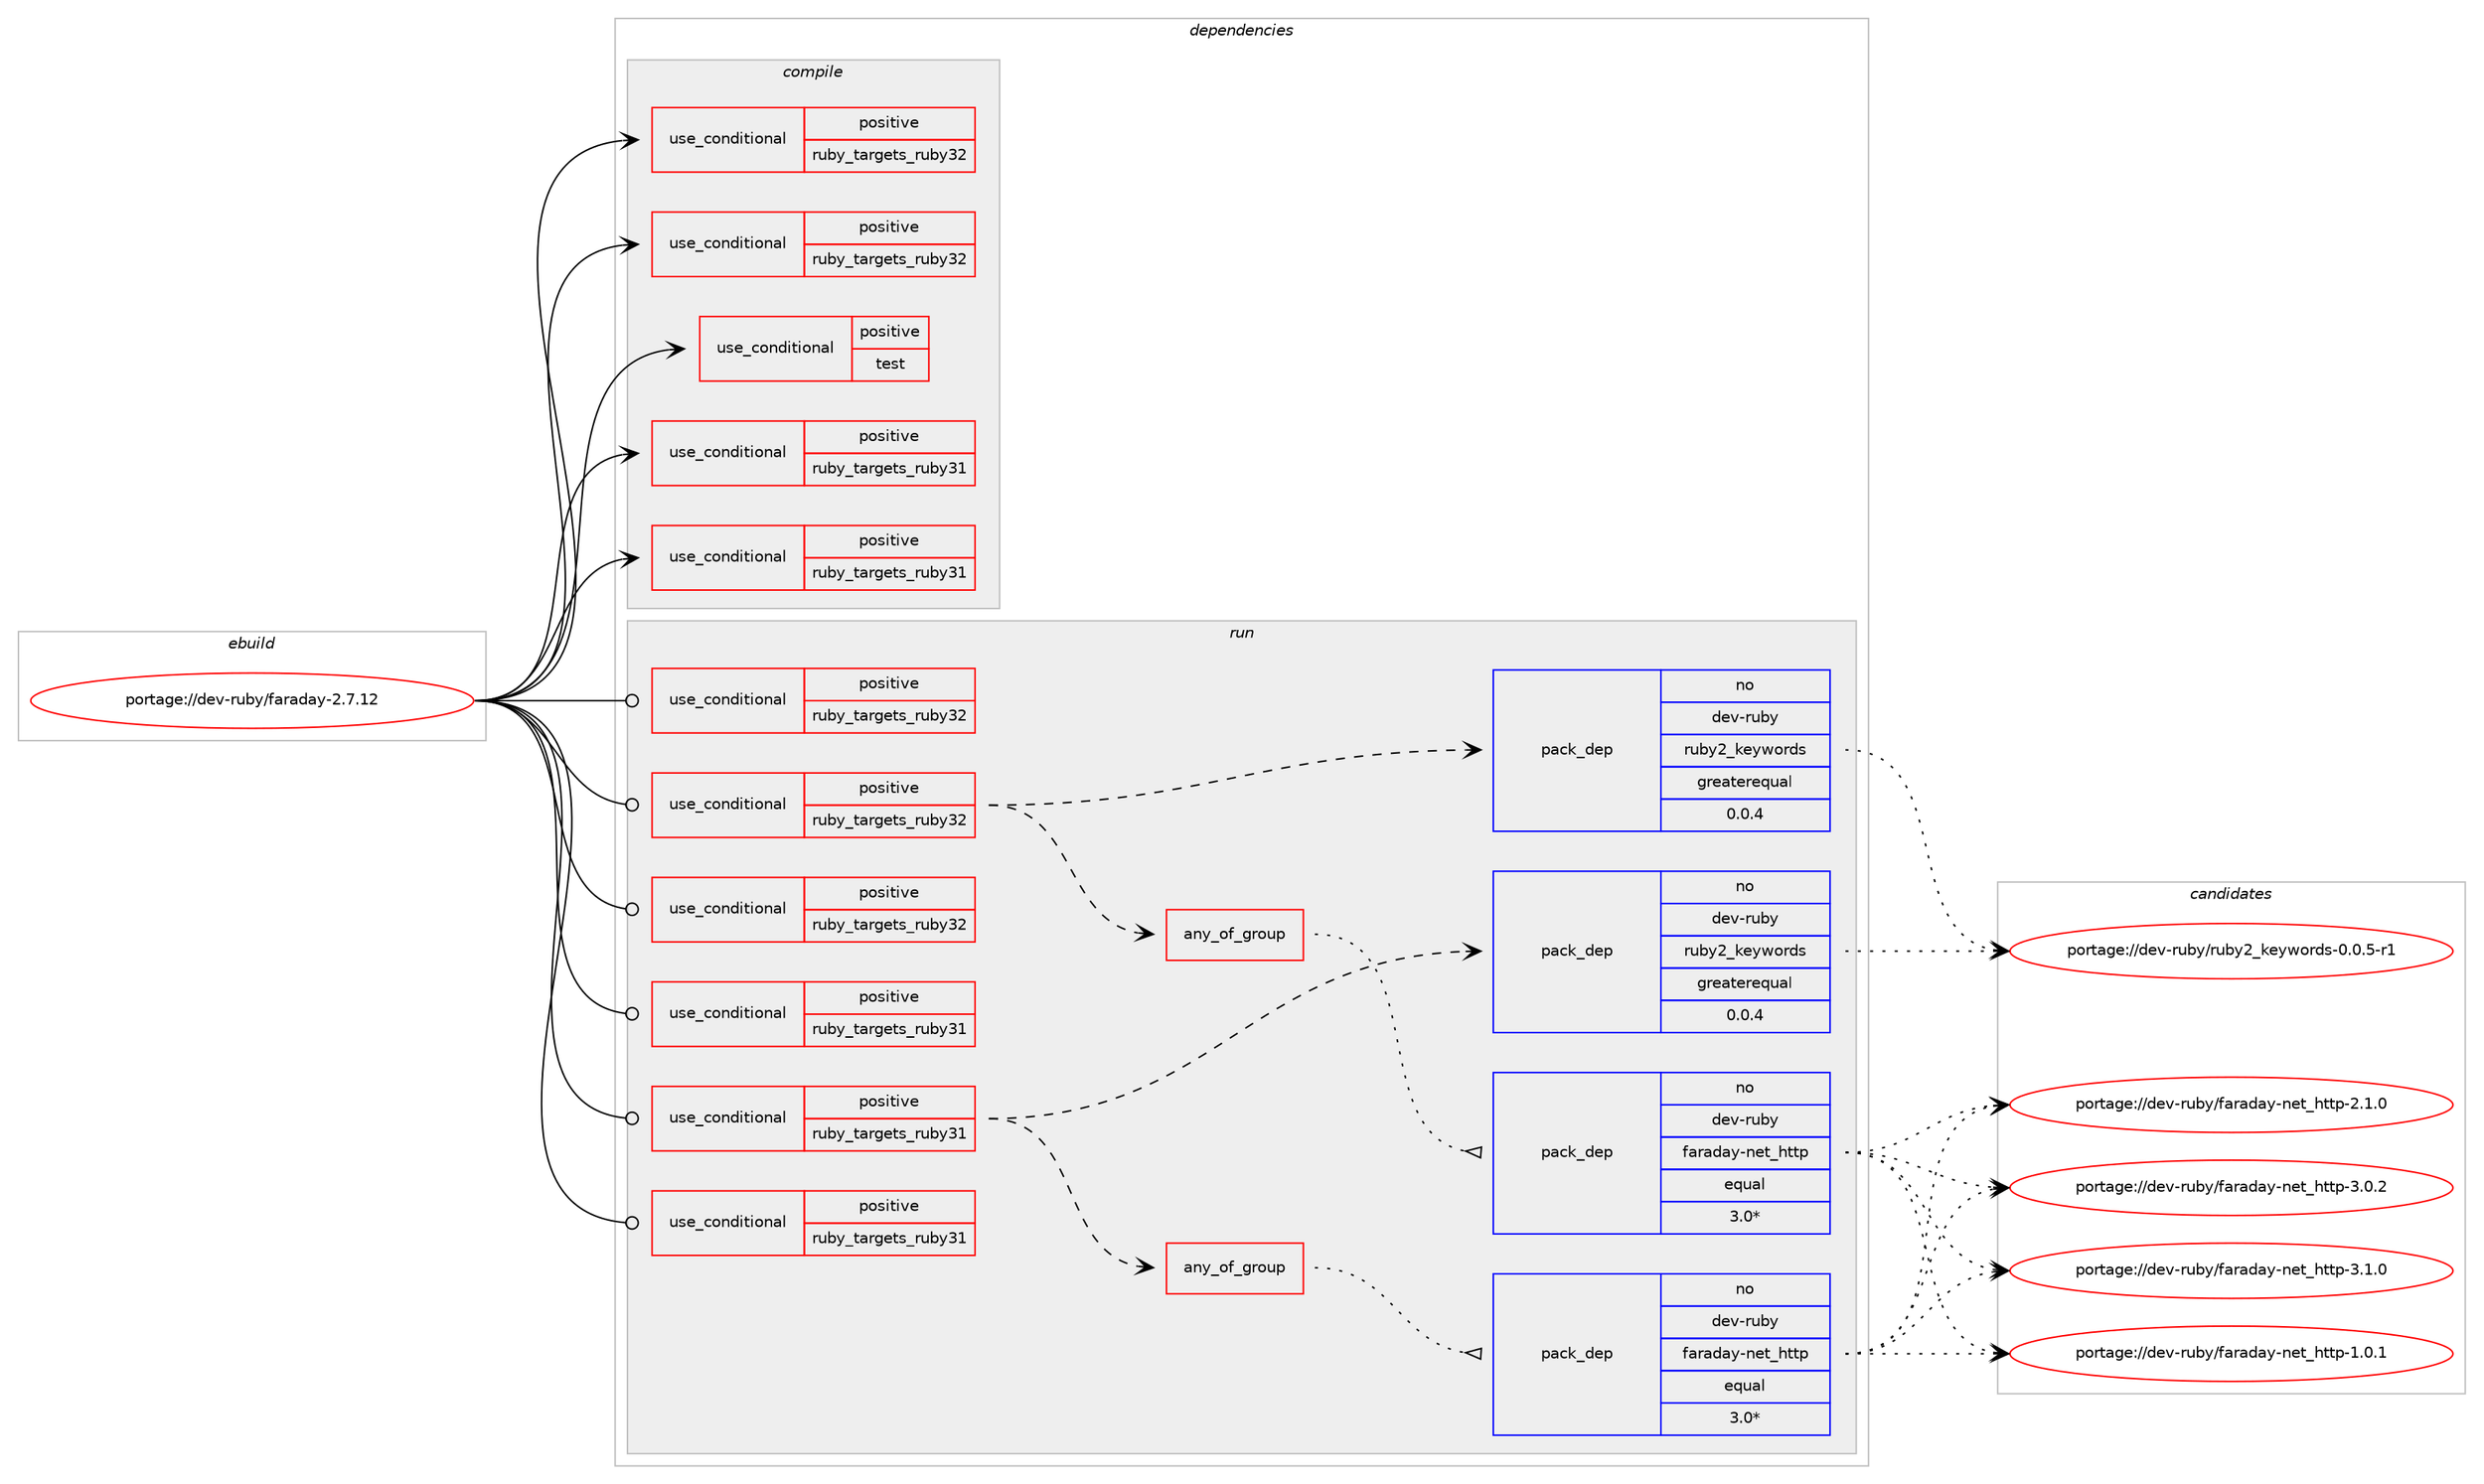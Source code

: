 digraph prolog {

# *************
# Graph options
# *************

newrank=true;
concentrate=true;
compound=true;
graph [rankdir=LR,fontname=Helvetica,fontsize=10,ranksep=1.5];#, ranksep=2.5, nodesep=0.2];
edge  [arrowhead=vee];
node  [fontname=Helvetica,fontsize=10];

# **********
# The ebuild
# **********

subgraph cluster_leftcol {
color=gray;
rank=same;
label=<<i>ebuild</i>>;
id [label="portage://dev-ruby/faraday-2.7.12", color=red, width=4, href="../dev-ruby/faraday-2.7.12.svg"];
}

# ****************
# The dependencies
# ****************

subgraph cluster_midcol {
color=gray;
label=<<i>dependencies</i>>;
subgraph cluster_compile {
fillcolor="#eeeeee";
style=filled;
label=<<i>compile</i>>;
subgraph cond46312 {
dependency93436 [label=<<TABLE BORDER="0" CELLBORDER="1" CELLSPACING="0" CELLPADDING="4"><TR><TD ROWSPAN="3" CELLPADDING="10">use_conditional</TD></TR><TR><TD>positive</TD></TR><TR><TD>ruby_targets_ruby31</TD></TR></TABLE>>, shape=none, color=red];
# *** BEGIN UNKNOWN DEPENDENCY TYPE (TODO) ***
# dependency93436 -> package_dependency(portage://dev-ruby/faraday-2.7.12,install,no,dev-lang,ruby,none,[,,],[slot(3.1)],[])
# *** END UNKNOWN DEPENDENCY TYPE (TODO) ***

}
id:e -> dependency93436:w [weight=20,style="solid",arrowhead="vee"];
subgraph cond46313 {
dependency93437 [label=<<TABLE BORDER="0" CELLBORDER="1" CELLSPACING="0" CELLPADDING="4"><TR><TD ROWSPAN="3" CELLPADDING="10">use_conditional</TD></TR><TR><TD>positive</TD></TR><TR><TD>ruby_targets_ruby31</TD></TR></TABLE>>, shape=none, color=red];
# *** BEGIN UNKNOWN DEPENDENCY TYPE (TODO) ***
# dependency93437 -> package_dependency(portage://dev-ruby/faraday-2.7.12,install,no,virtual,rubygems,none,[,,],[],[use(enable(ruby_targets_ruby31),negative)])
# *** END UNKNOWN DEPENDENCY TYPE (TODO) ***

}
id:e -> dependency93437:w [weight=20,style="solid",arrowhead="vee"];
subgraph cond46314 {
dependency93438 [label=<<TABLE BORDER="0" CELLBORDER="1" CELLSPACING="0" CELLPADDING="4"><TR><TD ROWSPAN="3" CELLPADDING="10">use_conditional</TD></TR><TR><TD>positive</TD></TR><TR><TD>ruby_targets_ruby32</TD></TR></TABLE>>, shape=none, color=red];
# *** BEGIN UNKNOWN DEPENDENCY TYPE (TODO) ***
# dependency93438 -> package_dependency(portage://dev-ruby/faraday-2.7.12,install,no,dev-lang,ruby,none,[,,],[slot(3.2)],[])
# *** END UNKNOWN DEPENDENCY TYPE (TODO) ***

}
id:e -> dependency93438:w [weight=20,style="solid",arrowhead="vee"];
subgraph cond46315 {
dependency93439 [label=<<TABLE BORDER="0" CELLBORDER="1" CELLSPACING="0" CELLPADDING="4"><TR><TD ROWSPAN="3" CELLPADDING="10">use_conditional</TD></TR><TR><TD>positive</TD></TR><TR><TD>ruby_targets_ruby32</TD></TR></TABLE>>, shape=none, color=red];
# *** BEGIN UNKNOWN DEPENDENCY TYPE (TODO) ***
# dependency93439 -> package_dependency(portage://dev-ruby/faraday-2.7.12,install,no,virtual,rubygems,none,[,,],[],[use(enable(ruby_targets_ruby32),negative)])
# *** END UNKNOWN DEPENDENCY TYPE (TODO) ***

}
id:e -> dependency93439:w [weight=20,style="solid",arrowhead="vee"];
subgraph cond46316 {
dependency93440 [label=<<TABLE BORDER="0" CELLBORDER="1" CELLSPACING="0" CELLPADDING="4"><TR><TD ROWSPAN="3" CELLPADDING="10">use_conditional</TD></TR><TR><TD>positive</TD></TR><TR><TD>test</TD></TR></TABLE>>, shape=none, color=red];
# *** BEGIN UNKNOWN DEPENDENCY TYPE (TODO) ***
# dependency93440 -> package_dependency(portage://dev-ruby/faraday-2.7.12,install,no,sys-process,lsof,none,[,,],[],[])
# *** END UNKNOWN DEPENDENCY TYPE (TODO) ***

}
id:e -> dependency93440:w [weight=20,style="solid",arrowhead="vee"];
}
subgraph cluster_compileandrun {
fillcolor="#eeeeee";
style=filled;
label=<<i>compile and run</i>>;
}
subgraph cluster_run {
fillcolor="#eeeeee";
style=filled;
label=<<i>run</i>>;
subgraph cond46317 {
dependency93441 [label=<<TABLE BORDER="0" CELLBORDER="1" CELLSPACING="0" CELLPADDING="4"><TR><TD ROWSPAN="3" CELLPADDING="10">use_conditional</TD></TR><TR><TD>positive</TD></TR><TR><TD>ruby_targets_ruby31</TD></TR></TABLE>>, shape=none, color=red];
# *** BEGIN UNKNOWN DEPENDENCY TYPE (TODO) ***
# dependency93441 -> package_dependency(portage://dev-ruby/faraday-2.7.12,run,no,dev-lang,ruby,none,[,,],[slot(3.1)],[])
# *** END UNKNOWN DEPENDENCY TYPE (TODO) ***

}
id:e -> dependency93441:w [weight=20,style="solid",arrowhead="odot"];
subgraph cond46318 {
dependency93442 [label=<<TABLE BORDER="0" CELLBORDER="1" CELLSPACING="0" CELLPADDING="4"><TR><TD ROWSPAN="3" CELLPADDING="10">use_conditional</TD></TR><TR><TD>positive</TD></TR><TR><TD>ruby_targets_ruby31</TD></TR></TABLE>>, shape=none, color=red];
# *** BEGIN UNKNOWN DEPENDENCY TYPE (TODO) ***
# dependency93442 -> package_dependency(portage://dev-ruby/faraday-2.7.12,run,no,dev-ruby,base64,none,[,,],[],[use(enable(ruby_targets_ruby31),negative)])
# *** END UNKNOWN DEPENDENCY TYPE (TODO) ***

subgraph any1141 {
dependency93443 [label=<<TABLE BORDER="0" CELLBORDER="1" CELLSPACING="0" CELLPADDING="4"><TR><TD CELLPADDING="10">any_of_group</TD></TR></TABLE>>, shape=none, color=red];subgraph pack45841 {
dependency93444 [label=<<TABLE BORDER="0" CELLBORDER="1" CELLSPACING="0" CELLPADDING="4" WIDTH="220"><TR><TD ROWSPAN="6" CELLPADDING="30">pack_dep</TD></TR><TR><TD WIDTH="110">no</TD></TR><TR><TD>dev-ruby</TD></TR><TR><TD>faraday-net_http</TD></TR><TR><TD>equal</TD></TR><TR><TD>3.0*</TD></TR></TABLE>>, shape=none, color=blue];
}
dependency93443:e -> dependency93444:w [weight=20,style="dotted",arrowhead="oinv"];
# *** BEGIN UNKNOWN DEPENDENCY TYPE (TODO) ***
# dependency93443 -> package_dependency(portage://dev-ruby/faraday-2.7.12,run,no,dev-ruby,faraday-net_http,none,[,,],[slot(2)],[use(enable(ruby_targets_ruby31),negative)])
# *** END UNKNOWN DEPENDENCY TYPE (TODO) ***

}
dependency93442:e -> dependency93443:w [weight=20,style="dashed",arrowhead="vee"];
subgraph pack45842 {
dependency93445 [label=<<TABLE BORDER="0" CELLBORDER="1" CELLSPACING="0" CELLPADDING="4" WIDTH="220"><TR><TD ROWSPAN="6" CELLPADDING="30">pack_dep</TD></TR><TR><TD WIDTH="110">no</TD></TR><TR><TD>dev-ruby</TD></TR><TR><TD>ruby2_keywords</TD></TR><TR><TD>greaterequal</TD></TR><TR><TD>0.0.4</TD></TR></TABLE>>, shape=none, color=blue];
}
dependency93442:e -> dependency93445:w [weight=20,style="dashed",arrowhead="vee"];
}
id:e -> dependency93442:w [weight=20,style="solid",arrowhead="odot"];
subgraph cond46319 {
dependency93446 [label=<<TABLE BORDER="0" CELLBORDER="1" CELLSPACING="0" CELLPADDING="4"><TR><TD ROWSPAN="3" CELLPADDING="10">use_conditional</TD></TR><TR><TD>positive</TD></TR><TR><TD>ruby_targets_ruby31</TD></TR></TABLE>>, shape=none, color=red];
# *** BEGIN UNKNOWN DEPENDENCY TYPE (TODO) ***
# dependency93446 -> package_dependency(portage://dev-ruby/faraday-2.7.12,run,no,virtual,rubygems,none,[,,],[],[use(enable(ruby_targets_ruby31),negative)])
# *** END UNKNOWN DEPENDENCY TYPE (TODO) ***

}
id:e -> dependency93446:w [weight=20,style="solid",arrowhead="odot"];
subgraph cond46320 {
dependency93447 [label=<<TABLE BORDER="0" CELLBORDER="1" CELLSPACING="0" CELLPADDING="4"><TR><TD ROWSPAN="3" CELLPADDING="10">use_conditional</TD></TR><TR><TD>positive</TD></TR><TR><TD>ruby_targets_ruby32</TD></TR></TABLE>>, shape=none, color=red];
# *** BEGIN UNKNOWN DEPENDENCY TYPE (TODO) ***
# dependency93447 -> package_dependency(portage://dev-ruby/faraday-2.7.12,run,no,dev-lang,ruby,none,[,,],[slot(3.2)],[])
# *** END UNKNOWN DEPENDENCY TYPE (TODO) ***

}
id:e -> dependency93447:w [weight=20,style="solid",arrowhead="odot"];
subgraph cond46321 {
dependency93448 [label=<<TABLE BORDER="0" CELLBORDER="1" CELLSPACING="0" CELLPADDING="4"><TR><TD ROWSPAN="3" CELLPADDING="10">use_conditional</TD></TR><TR><TD>positive</TD></TR><TR><TD>ruby_targets_ruby32</TD></TR></TABLE>>, shape=none, color=red];
# *** BEGIN UNKNOWN DEPENDENCY TYPE (TODO) ***
# dependency93448 -> package_dependency(portage://dev-ruby/faraday-2.7.12,run,no,dev-ruby,base64,none,[,,],[],[use(enable(ruby_targets_ruby32),negative)])
# *** END UNKNOWN DEPENDENCY TYPE (TODO) ***

subgraph any1142 {
dependency93449 [label=<<TABLE BORDER="0" CELLBORDER="1" CELLSPACING="0" CELLPADDING="4"><TR><TD CELLPADDING="10">any_of_group</TD></TR></TABLE>>, shape=none, color=red];subgraph pack45843 {
dependency93450 [label=<<TABLE BORDER="0" CELLBORDER="1" CELLSPACING="0" CELLPADDING="4" WIDTH="220"><TR><TD ROWSPAN="6" CELLPADDING="30">pack_dep</TD></TR><TR><TD WIDTH="110">no</TD></TR><TR><TD>dev-ruby</TD></TR><TR><TD>faraday-net_http</TD></TR><TR><TD>equal</TD></TR><TR><TD>3.0*</TD></TR></TABLE>>, shape=none, color=blue];
}
dependency93449:e -> dependency93450:w [weight=20,style="dotted",arrowhead="oinv"];
# *** BEGIN UNKNOWN DEPENDENCY TYPE (TODO) ***
# dependency93449 -> package_dependency(portage://dev-ruby/faraday-2.7.12,run,no,dev-ruby,faraday-net_http,none,[,,],[slot(2)],[use(enable(ruby_targets_ruby32),negative)])
# *** END UNKNOWN DEPENDENCY TYPE (TODO) ***

}
dependency93448:e -> dependency93449:w [weight=20,style="dashed",arrowhead="vee"];
subgraph pack45844 {
dependency93451 [label=<<TABLE BORDER="0" CELLBORDER="1" CELLSPACING="0" CELLPADDING="4" WIDTH="220"><TR><TD ROWSPAN="6" CELLPADDING="30">pack_dep</TD></TR><TR><TD WIDTH="110">no</TD></TR><TR><TD>dev-ruby</TD></TR><TR><TD>ruby2_keywords</TD></TR><TR><TD>greaterequal</TD></TR><TR><TD>0.0.4</TD></TR></TABLE>>, shape=none, color=blue];
}
dependency93448:e -> dependency93451:w [weight=20,style="dashed",arrowhead="vee"];
}
id:e -> dependency93448:w [weight=20,style="solid",arrowhead="odot"];
subgraph cond46322 {
dependency93452 [label=<<TABLE BORDER="0" CELLBORDER="1" CELLSPACING="0" CELLPADDING="4"><TR><TD ROWSPAN="3" CELLPADDING="10">use_conditional</TD></TR><TR><TD>positive</TD></TR><TR><TD>ruby_targets_ruby32</TD></TR></TABLE>>, shape=none, color=red];
# *** BEGIN UNKNOWN DEPENDENCY TYPE (TODO) ***
# dependency93452 -> package_dependency(portage://dev-ruby/faraday-2.7.12,run,no,virtual,rubygems,none,[,,],[],[use(enable(ruby_targets_ruby32),negative)])
# *** END UNKNOWN DEPENDENCY TYPE (TODO) ***

}
id:e -> dependency93452:w [weight=20,style="solid",arrowhead="odot"];
}
}

# **************
# The candidates
# **************

subgraph cluster_choices {
rank=same;
color=gray;
label=<<i>candidates</i>>;

subgraph choice45841 {
color=black;
nodesep=1;
choice1001011184511411798121471029711497100971214511010111695104116116112454946484649 [label="portage://dev-ruby/faraday-net_http-1.0.1", color=red, width=4,href="../dev-ruby/faraday-net_http-1.0.1.svg"];
choice1001011184511411798121471029711497100971214511010111695104116116112455046494648 [label="portage://dev-ruby/faraday-net_http-2.1.0", color=red, width=4,href="../dev-ruby/faraday-net_http-2.1.0.svg"];
choice1001011184511411798121471029711497100971214511010111695104116116112455146484650 [label="portage://dev-ruby/faraday-net_http-3.0.2", color=red, width=4,href="../dev-ruby/faraday-net_http-3.0.2.svg"];
choice1001011184511411798121471029711497100971214511010111695104116116112455146494648 [label="portage://dev-ruby/faraday-net_http-3.1.0", color=red, width=4,href="../dev-ruby/faraday-net_http-3.1.0.svg"];
dependency93444:e -> choice1001011184511411798121471029711497100971214511010111695104116116112454946484649:w [style=dotted,weight="100"];
dependency93444:e -> choice1001011184511411798121471029711497100971214511010111695104116116112455046494648:w [style=dotted,weight="100"];
dependency93444:e -> choice1001011184511411798121471029711497100971214511010111695104116116112455146484650:w [style=dotted,weight="100"];
dependency93444:e -> choice1001011184511411798121471029711497100971214511010111695104116116112455146494648:w [style=dotted,weight="100"];
}
subgraph choice45842 {
color=black;
nodesep=1;
choice1001011184511411798121471141179812150951071011211191111141001154548464846534511449 [label="portage://dev-ruby/ruby2_keywords-0.0.5-r1", color=red, width=4,href="../dev-ruby/ruby2_keywords-0.0.5-r1.svg"];
dependency93445:e -> choice1001011184511411798121471141179812150951071011211191111141001154548464846534511449:w [style=dotted,weight="100"];
}
subgraph choice45843 {
color=black;
nodesep=1;
choice1001011184511411798121471029711497100971214511010111695104116116112454946484649 [label="portage://dev-ruby/faraday-net_http-1.0.1", color=red, width=4,href="../dev-ruby/faraday-net_http-1.0.1.svg"];
choice1001011184511411798121471029711497100971214511010111695104116116112455046494648 [label="portage://dev-ruby/faraday-net_http-2.1.0", color=red, width=4,href="../dev-ruby/faraday-net_http-2.1.0.svg"];
choice1001011184511411798121471029711497100971214511010111695104116116112455146484650 [label="portage://dev-ruby/faraday-net_http-3.0.2", color=red, width=4,href="../dev-ruby/faraday-net_http-3.0.2.svg"];
choice1001011184511411798121471029711497100971214511010111695104116116112455146494648 [label="portage://dev-ruby/faraday-net_http-3.1.0", color=red, width=4,href="../dev-ruby/faraday-net_http-3.1.0.svg"];
dependency93450:e -> choice1001011184511411798121471029711497100971214511010111695104116116112454946484649:w [style=dotted,weight="100"];
dependency93450:e -> choice1001011184511411798121471029711497100971214511010111695104116116112455046494648:w [style=dotted,weight="100"];
dependency93450:e -> choice1001011184511411798121471029711497100971214511010111695104116116112455146484650:w [style=dotted,weight="100"];
dependency93450:e -> choice1001011184511411798121471029711497100971214511010111695104116116112455146494648:w [style=dotted,weight="100"];
}
subgraph choice45844 {
color=black;
nodesep=1;
choice1001011184511411798121471141179812150951071011211191111141001154548464846534511449 [label="portage://dev-ruby/ruby2_keywords-0.0.5-r1", color=red, width=4,href="../dev-ruby/ruby2_keywords-0.0.5-r1.svg"];
dependency93451:e -> choice1001011184511411798121471141179812150951071011211191111141001154548464846534511449:w [style=dotted,weight="100"];
}
}

}
